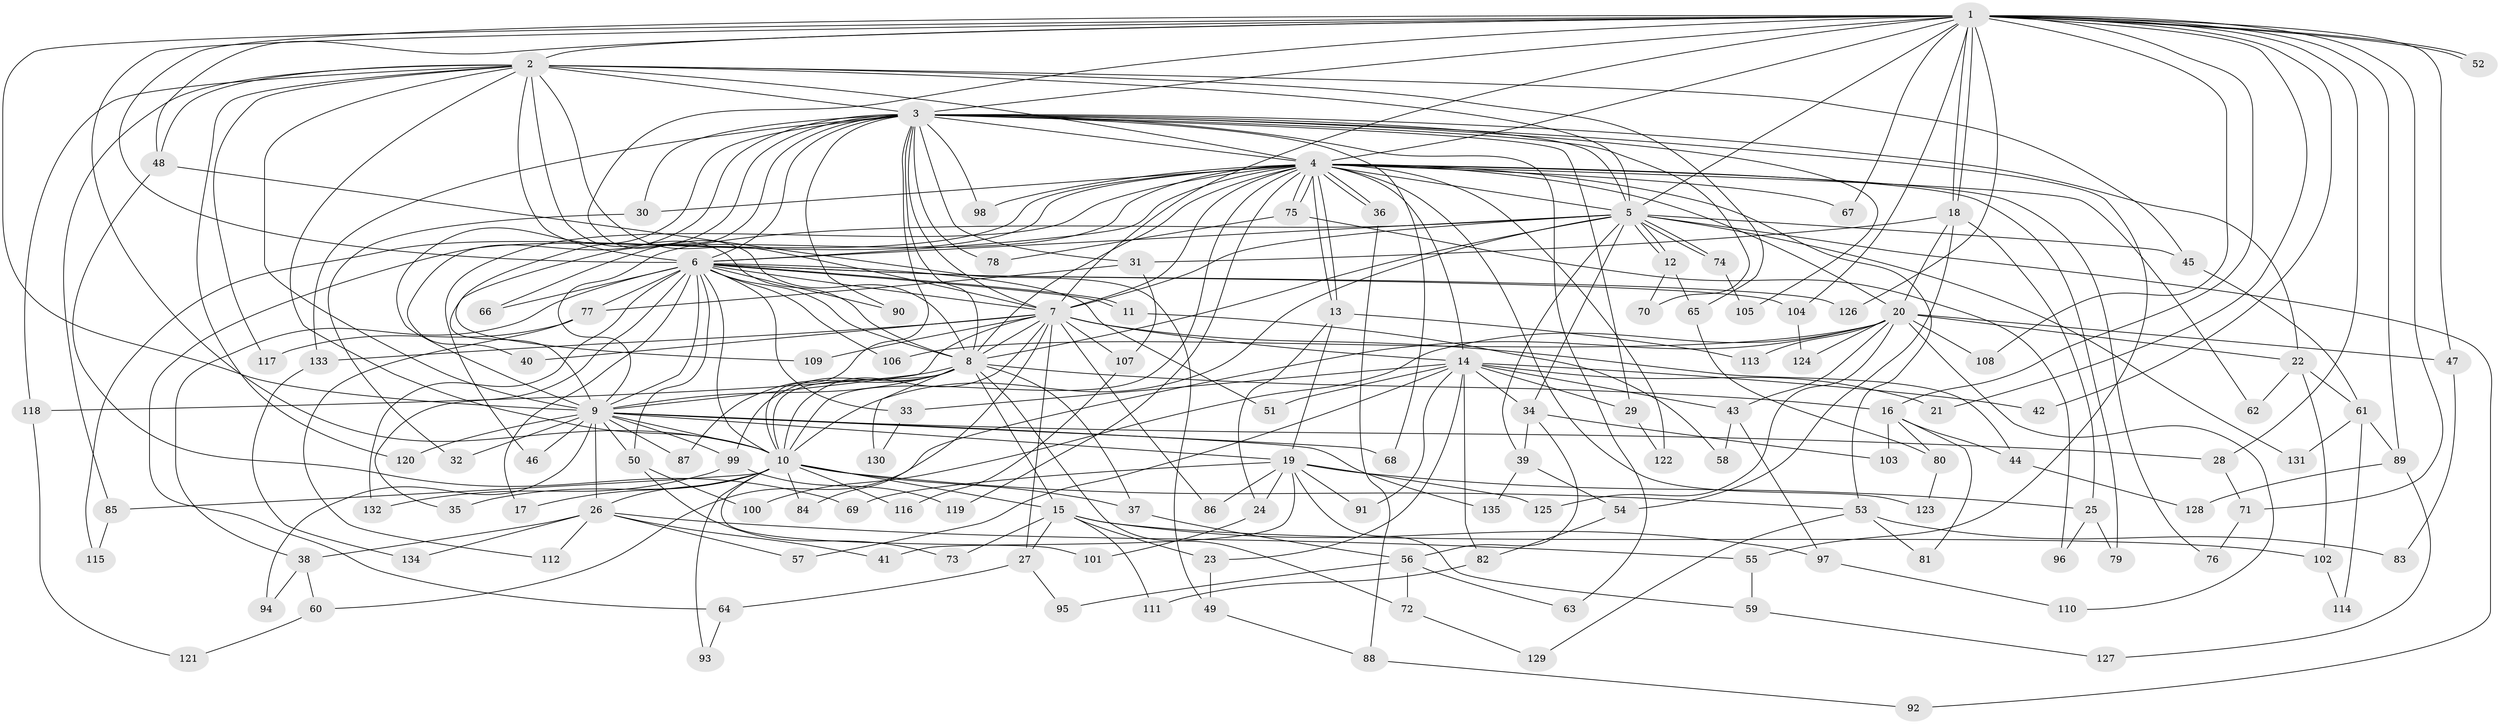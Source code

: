 // Generated by graph-tools (version 1.1) at 2025/43/03/09/25 04:43:40]
// undirected, 135 vertices, 295 edges
graph export_dot {
graph [start="1"]
  node [color=gray90,style=filled];
  1;
  2;
  3;
  4;
  5;
  6;
  7;
  8;
  9;
  10;
  11;
  12;
  13;
  14;
  15;
  16;
  17;
  18;
  19;
  20;
  21;
  22;
  23;
  24;
  25;
  26;
  27;
  28;
  29;
  30;
  31;
  32;
  33;
  34;
  35;
  36;
  37;
  38;
  39;
  40;
  41;
  42;
  43;
  44;
  45;
  46;
  47;
  48;
  49;
  50;
  51;
  52;
  53;
  54;
  55;
  56;
  57;
  58;
  59;
  60;
  61;
  62;
  63;
  64;
  65;
  66;
  67;
  68;
  69;
  70;
  71;
  72;
  73;
  74;
  75;
  76;
  77;
  78;
  79;
  80;
  81;
  82;
  83;
  84;
  85;
  86;
  87;
  88;
  89;
  90;
  91;
  92;
  93;
  94;
  95;
  96;
  97;
  98;
  99;
  100;
  101;
  102;
  103;
  104;
  105;
  106;
  107;
  108;
  109;
  110;
  111;
  112;
  113;
  114;
  115;
  116;
  117;
  118;
  119;
  120;
  121;
  122;
  123;
  124;
  125;
  126;
  127;
  128;
  129;
  130;
  131;
  132;
  133;
  134;
  135;
  1 -- 2;
  1 -- 3;
  1 -- 4;
  1 -- 5;
  1 -- 6;
  1 -- 7;
  1 -- 8;
  1 -- 9;
  1 -- 10;
  1 -- 16;
  1 -- 18;
  1 -- 18;
  1 -- 21;
  1 -- 28;
  1 -- 42;
  1 -- 47;
  1 -- 48;
  1 -- 52;
  1 -- 52;
  1 -- 67;
  1 -- 71;
  1 -- 89;
  1 -- 104;
  1 -- 108;
  1 -- 126;
  2 -- 3;
  2 -- 4;
  2 -- 5;
  2 -- 6;
  2 -- 7;
  2 -- 8;
  2 -- 9;
  2 -- 10;
  2 -- 45;
  2 -- 48;
  2 -- 65;
  2 -- 85;
  2 -- 117;
  2 -- 118;
  2 -- 120;
  3 -- 4;
  3 -- 5;
  3 -- 6;
  3 -- 7;
  3 -- 8;
  3 -- 9;
  3 -- 10;
  3 -- 22;
  3 -- 29;
  3 -- 30;
  3 -- 31;
  3 -- 40;
  3 -- 55;
  3 -- 63;
  3 -- 66;
  3 -- 68;
  3 -- 70;
  3 -- 78;
  3 -- 90;
  3 -- 98;
  3 -- 105;
  3 -- 109;
  3 -- 133;
  4 -- 5;
  4 -- 6;
  4 -- 7;
  4 -- 8;
  4 -- 9;
  4 -- 10;
  4 -- 13;
  4 -- 13;
  4 -- 14;
  4 -- 20;
  4 -- 30;
  4 -- 36;
  4 -- 36;
  4 -- 46;
  4 -- 53;
  4 -- 62;
  4 -- 64;
  4 -- 67;
  4 -- 75;
  4 -- 75;
  4 -- 76;
  4 -- 79;
  4 -- 98;
  4 -- 115;
  4 -- 119;
  4 -- 122;
  4 -- 123;
  5 -- 6;
  5 -- 7;
  5 -- 8;
  5 -- 9;
  5 -- 10;
  5 -- 12;
  5 -- 12;
  5 -- 34;
  5 -- 39;
  5 -- 45;
  5 -- 74;
  5 -- 74;
  5 -- 92;
  5 -- 131;
  6 -- 7;
  6 -- 8;
  6 -- 9;
  6 -- 10;
  6 -- 11;
  6 -- 11;
  6 -- 17;
  6 -- 33;
  6 -- 35;
  6 -- 38;
  6 -- 50;
  6 -- 51;
  6 -- 66;
  6 -- 77;
  6 -- 90;
  6 -- 104;
  6 -- 106;
  6 -- 126;
  6 -- 132;
  7 -- 8;
  7 -- 9;
  7 -- 10;
  7 -- 14;
  7 -- 27;
  7 -- 40;
  7 -- 44;
  7 -- 84;
  7 -- 86;
  7 -- 107;
  7 -- 109;
  7 -- 133;
  8 -- 9;
  8 -- 10;
  8 -- 15;
  8 -- 16;
  8 -- 37;
  8 -- 72;
  8 -- 87;
  8 -- 99;
  8 -- 118;
  8 -- 130;
  9 -- 10;
  9 -- 19;
  9 -- 26;
  9 -- 28;
  9 -- 32;
  9 -- 46;
  9 -- 50;
  9 -- 68;
  9 -- 87;
  9 -- 94;
  9 -- 99;
  9 -- 120;
  9 -- 135;
  10 -- 15;
  10 -- 17;
  10 -- 26;
  10 -- 35;
  10 -- 37;
  10 -- 53;
  10 -- 84;
  10 -- 85;
  10 -- 93;
  10 -- 101;
  10 -- 116;
  11 -- 58;
  12 -- 65;
  12 -- 70;
  13 -- 19;
  13 -- 24;
  13 -- 113;
  14 -- 21;
  14 -- 23;
  14 -- 29;
  14 -- 33;
  14 -- 34;
  14 -- 42;
  14 -- 43;
  14 -- 51;
  14 -- 57;
  14 -- 82;
  14 -- 91;
  15 -- 23;
  15 -- 27;
  15 -- 73;
  15 -- 97;
  15 -- 102;
  15 -- 111;
  16 -- 44;
  16 -- 80;
  16 -- 81;
  16 -- 103;
  18 -- 20;
  18 -- 25;
  18 -- 31;
  18 -- 54;
  19 -- 24;
  19 -- 25;
  19 -- 41;
  19 -- 59;
  19 -- 69;
  19 -- 86;
  19 -- 91;
  19 -- 125;
  20 -- 22;
  20 -- 43;
  20 -- 47;
  20 -- 60;
  20 -- 100;
  20 -- 106;
  20 -- 108;
  20 -- 110;
  20 -- 113;
  20 -- 124;
  20 -- 125;
  22 -- 61;
  22 -- 62;
  22 -- 102;
  23 -- 49;
  24 -- 101;
  25 -- 79;
  25 -- 96;
  26 -- 38;
  26 -- 41;
  26 -- 55;
  26 -- 57;
  26 -- 112;
  26 -- 134;
  27 -- 64;
  27 -- 95;
  28 -- 71;
  29 -- 122;
  30 -- 32;
  31 -- 77;
  31 -- 107;
  33 -- 130;
  34 -- 39;
  34 -- 56;
  34 -- 103;
  36 -- 88;
  37 -- 56;
  38 -- 60;
  38 -- 94;
  39 -- 54;
  39 -- 135;
  43 -- 58;
  43 -- 97;
  44 -- 128;
  45 -- 61;
  47 -- 83;
  48 -- 49;
  48 -- 69;
  49 -- 88;
  50 -- 73;
  50 -- 100;
  53 -- 81;
  53 -- 83;
  53 -- 129;
  54 -- 82;
  55 -- 59;
  56 -- 63;
  56 -- 72;
  56 -- 95;
  59 -- 127;
  60 -- 121;
  61 -- 89;
  61 -- 114;
  61 -- 131;
  64 -- 93;
  65 -- 80;
  71 -- 76;
  72 -- 129;
  74 -- 105;
  75 -- 78;
  75 -- 96;
  77 -- 112;
  77 -- 117;
  80 -- 123;
  82 -- 111;
  85 -- 115;
  88 -- 92;
  89 -- 127;
  89 -- 128;
  97 -- 110;
  99 -- 119;
  99 -- 132;
  102 -- 114;
  104 -- 124;
  107 -- 116;
  118 -- 121;
  133 -- 134;
}
